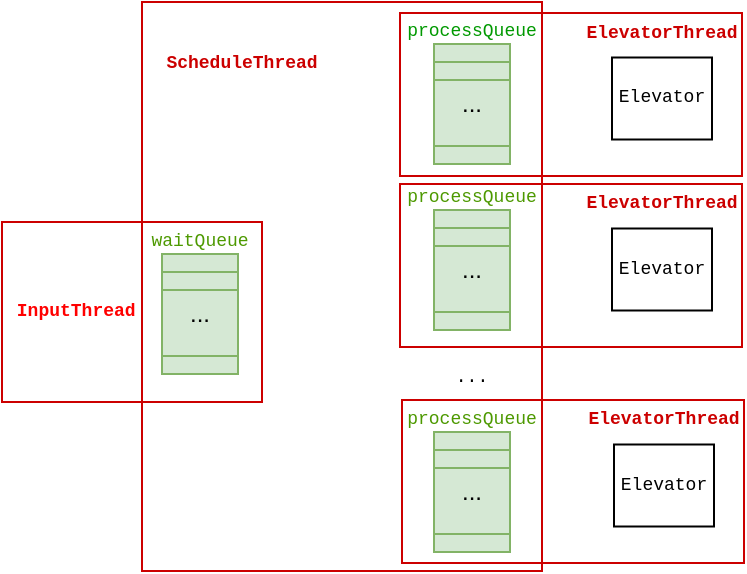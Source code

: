 <mxfile version="17.4.6" type="device"><diagram id="hcyeh4UDYdW7llp7UzrP" name="Homework1"><mxGraphModel dx="449" dy="306" grid="1" gridSize="10" guides="1" tooltips="1" connect="1" arrows="1" fold="1" page="1" pageScale="1" pageWidth="850" pageHeight="1100" math="0" shadow="0"><root><mxCell id="0"/><mxCell id="1" parent="0"/><mxCell id="HFlIm7nIh8e4WuVZEJhI-43" value="" style="rounded=0;whiteSpace=wrap;html=1;fontFamily=Courier New;fontSize=9;fillColor=none;strokeColor=#CC0000;" vertex="1" parent="1"><mxGeometry x="360" y="349" width="171" height="81.5" as="geometry"/></mxCell><mxCell id="HFlIm7nIh8e4WuVZEJhI-40" value="" style="rounded=0;whiteSpace=wrap;html=1;fontFamily=Courier New;fontSize=9;fillColor=none;strokeColor=#CC0000;" vertex="1" parent="1"><mxGeometry x="359" y="241" width="171" height="81.5" as="geometry"/></mxCell><mxCell id="HFlIm7nIh8e4WuVZEJhI-37" value="" style="rounded=0;whiteSpace=wrap;html=1;fontFamily=Courier New;fontSize=9;fillColor=none;strokeColor=#CC0000;" vertex="1" parent="1"><mxGeometry x="359" y="155.5" width="171" height="81.5" as="geometry"/></mxCell><mxCell id="HFlIm7nIh8e4WuVZEJhI-35" value="" style="rounded=0;whiteSpace=wrap;html=1;fontFamily=Courier New;fontSize=9;fillColor=none;align=center;strokeColor=#CC0000;" vertex="1" parent="1"><mxGeometry x="230" y="150" width="200" height="284.5" as="geometry"/></mxCell><mxCell id="HFlIm7nIh8e4WuVZEJhI-34" value="&lt;font color=&quot;#ff0000&quot;&gt;&lt;b&gt;&amp;nbsp;InputThread&lt;/b&gt;&lt;/font&gt;" style="rounded=0;whiteSpace=wrap;html=1;fontFamily=Courier New;fontSize=9;align=left;fillColor=none;strokeColor=#CC0000;" vertex="1" parent="1"><mxGeometry x="160" y="260" width="130" height="90" as="geometry"/></mxCell><mxCell id="HFlIm7nIh8e4WuVZEJhI-13" value="..." style="rounded=0;whiteSpace=wrap;html=1;fillColor=#d5e8d4;strokeColor=#82b366;" vertex="1" parent="1"><mxGeometry x="240" y="276" width="38" height="60" as="geometry"/></mxCell><mxCell id="HFlIm7nIh8e4WuVZEJhI-2" value="" style="rounded=0;whiteSpace=wrap;html=1;fillColor=#d5e8d4;strokeColor=#82b366;" vertex="1" parent="1"><mxGeometry x="240" y="276" width="38" height="9" as="geometry"/></mxCell><mxCell id="HFlIm7nIh8e4WuVZEJhI-15" value="" style="rounded=0;whiteSpace=wrap;html=1;fillColor=#d5e8d4;strokeColor=#82b366;" vertex="1" parent="1"><mxGeometry x="240" y="285" width="38" height="9" as="geometry"/></mxCell><mxCell id="HFlIm7nIh8e4WuVZEJhI-16" value="" style="rounded=0;whiteSpace=wrap;html=1;fillColor=#d5e8d4;strokeColor=#82b366;" vertex="1" parent="1"><mxGeometry x="240" y="327" width="38" height="9" as="geometry"/></mxCell><mxCell id="HFlIm7nIh8e4WuVZEJhI-17" value="&lt;font style=&quot;font-size: 9px&quot; face=&quot;Courier New&quot; color=&quot;#4d9900&quot;&gt;waitQueue&lt;/font&gt;" style="text;html=1;strokeColor=none;fillColor=none;align=center;verticalAlign=middle;whiteSpace=wrap;rounded=0;" vertex="1" parent="1"><mxGeometry x="234" y="263" width="50" height="10" as="geometry"/></mxCell><mxCell id="HFlIm7nIh8e4WuVZEJhI-18" value="..." style="rounded=0;whiteSpace=wrap;html=1;fillColor=#d5e8d4;strokeColor=#82b366;" vertex="1" parent="1"><mxGeometry x="376" y="171" width="38" height="60" as="geometry"/></mxCell><mxCell id="HFlIm7nIh8e4WuVZEJhI-19" value="" style="rounded=0;whiteSpace=wrap;html=1;fillColor=#d5e8d4;strokeColor=#82b366;" vertex="1" parent="1"><mxGeometry x="376" y="171" width="38" height="9" as="geometry"/></mxCell><mxCell id="HFlIm7nIh8e4WuVZEJhI-20" value="" style="rounded=0;whiteSpace=wrap;html=1;fillColor=#d5e8d4;strokeColor=#82b366;" vertex="1" parent="1"><mxGeometry x="376" y="180" width="38" height="9" as="geometry"/></mxCell><mxCell id="HFlIm7nIh8e4WuVZEJhI-21" value="" style="rounded=0;whiteSpace=wrap;html=1;fillColor=#d5e8d4;strokeColor=#82b366;" vertex="1" parent="1"><mxGeometry x="376" y="222" width="38" height="9" as="geometry"/></mxCell><mxCell id="HFlIm7nIh8e4WuVZEJhI-22" value="&lt;font style=&quot;font-size: 9px&quot; face=&quot;Courier New&quot; color=&quot;#009900&quot;&gt;processQueue&lt;/font&gt;" style="text;html=1;strokeColor=none;fillColor=none;align=center;verticalAlign=middle;whiteSpace=wrap;rounded=0;" vertex="1" parent="1"><mxGeometry x="370" y="158" width="50" height="10" as="geometry"/></mxCell><mxCell id="HFlIm7nIh8e4WuVZEJhI-23" value="..." style="rounded=0;whiteSpace=wrap;html=1;fillColor=#d5e8d4;strokeColor=#82b366;" vertex="1" parent="1"><mxGeometry x="376" y="254" width="38" height="60" as="geometry"/></mxCell><mxCell id="HFlIm7nIh8e4WuVZEJhI-24" value="" style="rounded=0;whiteSpace=wrap;html=1;fillColor=#d5e8d4;strokeColor=#82b366;" vertex="1" parent="1"><mxGeometry x="376" y="254" width="38" height="9" as="geometry"/></mxCell><mxCell id="HFlIm7nIh8e4WuVZEJhI-25" value="" style="rounded=0;whiteSpace=wrap;html=1;fillColor=#d5e8d4;strokeColor=#82b366;" vertex="1" parent="1"><mxGeometry x="376" y="263" width="38" height="9" as="geometry"/></mxCell><mxCell id="HFlIm7nIh8e4WuVZEJhI-26" value="" style="rounded=0;whiteSpace=wrap;html=1;fillColor=#d5e8d4;strokeColor=#82b366;" vertex="1" parent="1"><mxGeometry x="376" y="305" width="38" height="9" as="geometry"/></mxCell><mxCell id="HFlIm7nIh8e4WuVZEJhI-27" value="&lt;font style=&quot;font-size: 9px&quot; face=&quot;Courier New&quot; color=&quot;#4d9900&quot;&gt;processQueue&lt;/font&gt;" style="text;html=1;strokeColor=none;fillColor=none;align=center;verticalAlign=middle;whiteSpace=wrap;rounded=0;" vertex="1" parent="1"><mxGeometry x="370" y="241" width="50" height="10" as="geometry"/></mxCell><mxCell id="HFlIm7nIh8e4WuVZEJhI-28" value="..." style="rounded=0;whiteSpace=wrap;html=1;fillColor=#d5e8d4;strokeColor=#82b366;" vertex="1" parent="1"><mxGeometry x="376" y="365" width="38" height="60" as="geometry"/></mxCell><mxCell id="HFlIm7nIh8e4WuVZEJhI-29" value="" style="rounded=0;whiteSpace=wrap;html=1;fillColor=#d5e8d4;strokeColor=#82b366;" vertex="1" parent="1"><mxGeometry x="376" y="365" width="38" height="9" as="geometry"/></mxCell><mxCell id="HFlIm7nIh8e4WuVZEJhI-30" value="" style="rounded=0;whiteSpace=wrap;html=1;fillColor=#d5e8d4;strokeColor=#82b366;" vertex="1" parent="1"><mxGeometry x="376" y="374" width="38" height="9" as="geometry"/></mxCell><mxCell id="HFlIm7nIh8e4WuVZEJhI-31" value="" style="rounded=0;whiteSpace=wrap;html=1;fillColor=#d5e8d4;strokeColor=#82b366;" vertex="1" parent="1"><mxGeometry x="376" y="416" width="38" height="9" as="geometry"/></mxCell><mxCell id="HFlIm7nIh8e4WuVZEJhI-32" value="&lt;font style=&quot;font-size: 9px&quot; face=&quot;Courier New&quot; color=&quot;#4d9900&quot;&gt;processQueue&lt;/font&gt;" style="text;html=1;strokeColor=none;fillColor=none;align=center;verticalAlign=middle;whiteSpace=wrap;rounded=0;" vertex="1" parent="1"><mxGeometry x="370" y="352" width="50" height="10" as="geometry"/></mxCell><mxCell id="HFlIm7nIh8e4WuVZEJhI-33" value="..." style="text;html=1;strokeColor=none;fillColor=none;align=center;verticalAlign=middle;whiteSpace=wrap;rounded=0;fontFamily=Courier New;fontSize=9;" vertex="1" parent="1"><mxGeometry x="380" y="333" width="30" height="10" as="geometry"/></mxCell><mxCell id="HFlIm7nIh8e4WuVZEJhI-36" value="&lt;font color=&quot;#cc0000&quot;&gt;&lt;b&gt;ScheduleThread&lt;/b&gt;&lt;/font&gt;" style="text;html=1;strokeColor=none;fillColor=none;align=center;verticalAlign=middle;whiteSpace=wrap;rounded=0;fontFamily=Courier New;fontSize=9;" vertex="1" parent="1"><mxGeometry x="240" y="171" width="80" height="20" as="geometry"/></mxCell><mxCell id="HFlIm7nIh8e4WuVZEJhI-38" value="&lt;div&gt;&lt;span&gt;Elevator&lt;/span&gt;&lt;br&gt;&lt;/div&gt;" style="rounded=0;whiteSpace=wrap;html=1;fontFamily=Courier New;fontSize=9;fillColor=default;align=center;" vertex="1" parent="1"><mxGeometry x="465" y="177.75" width="50" height="41" as="geometry"/></mxCell><mxCell id="HFlIm7nIh8e4WuVZEJhI-39" value="&lt;b&gt;&lt;font color=&quot;#cc0000&quot;&gt;ElevatorThread&lt;/font&gt;&lt;/b&gt;" style="text;html=1;strokeColor=none;fillColor=none;align=center;verticalAlign=middle;whiteSpace=wrap;rounded=0;fontFamily=Courier New;fontSize=9;" vertex="1" parent="1"><mxGeometry x="450" y="155.5" width="80" height="20" as="geometry"/></mxCell><mxCell id="HFlIm7nIh8e4WuVZEJhI-41" value="&lt;font color=&quot;#cc0000&quot;&gt;&lt;b&gt;ElevatorThread&lt;/b&gt;&lt;/font&gt;" style="text;html=1;strokeColor=none;fillColor=none;align=center;verticalAlign=middle;whiteSpace=wrap;rounded=0;fontFamily=Courier New;fontSize=9;" vertex="1" parent="1"><mxGeometry x="450" y="241" width="80" height="20" as="geometry"/></mxCell><mxCell id="HFlIm7nIh8e4WuVZEJhI-42" value="&lt;div&gt;&lt;span&gt;Elevator&lt;/span&gt;&lt;br&gt;&lt;/div&gt;" style="rounded=0;whiteSpace=wrap;html=1;fontFamily=Courier New;fontSize=9;fillColor=default;align=center;" vertex="1" parent="1"><mxGeometry x="465" y="263.25" width="50" height="41" as="geometry"/></mxCell><mxCell id="HFlIm7nIh8e4WuVZEJhI-44" value="&lt;b&gt;&lt;font color=&quot;#cc0000&quot;&gt;ElevatorThread&lt;/font&gt;&lt;/b&gt;" style="text;html=1;strokeColor=none;fillColor=none;align=center;verticalAlign=middle;whiteSpace=wrap;rounded=0;fontFamily=Courier New;fontSize=9;" vertex="1" parent="1"><mxGeometry x="451" y="349" width="80" height="20" as="geometry"/></mxCell><mxCell id="HFlIm7nIh8e4WuVZEJhI-45" value="&lt;div&gt;&lt;span&gt;Elevator&lt;/span&gt;&lt;br&gt;&lt;/div&gt;" style="rounded=0;whiteSpace=wrap;html=1;fontFamily=Courier New;fontSize=9;fillColor=default;align=center;" vertex="1" parent="1"><mxGeometry x="466" y="371.25" width="50" height="41" as="geometry"/></mxCell></root></mxGraphModel></diagram></mxfile>